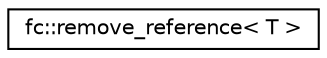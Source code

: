 digraph "Graphical Class Hierarchy"
{
  edge [fontname="Helvetica",fontsize="10",labelfontname="Helvetica",labelfontsize="10"];
  node [fontname="Helvetica",fontsize="10",shape=record];
  rankdir="LR";
  Node0 [label="fc::remove_reference\< T \>",height=0.2,width=0.4,color="black", fillcolor="white", style="filled",URL="$structfc_1_1remove__reference.html"];
}

